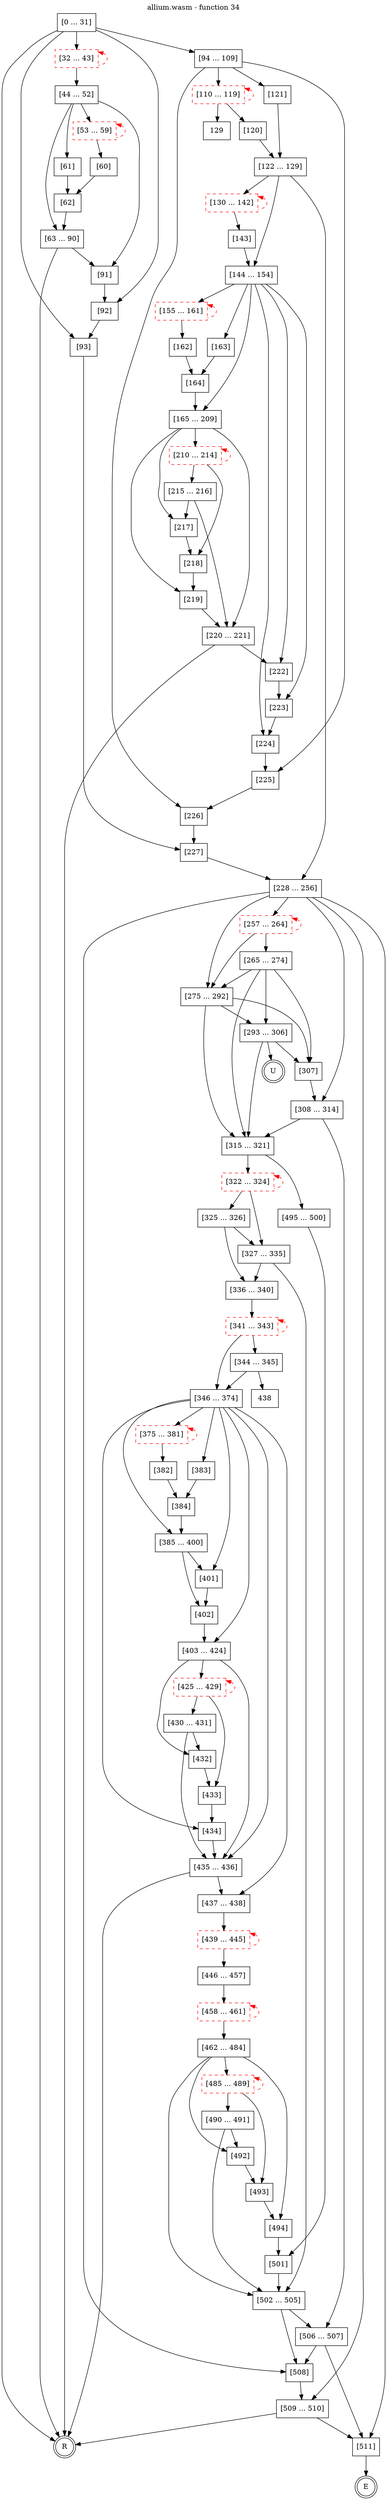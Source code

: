 digraph finite_state_machine {
    label = "allium.wasm - function 34"
    labelloc =  t
    labelfontsize = 16
    labelfontcolor = black
    labelfontname = "Helvetica"
    node [shape = doublecircle]; E U R ;
    node [shape = box];
    node [shape=box, color=black, style=solid] 0[label="[0 ... 31]"]
    node [shape=box, color=red, style=dashed] 32[label="[32 ... 43]"]
    node [shape=box, color=black, style=solid] 44[label="[44 ... 52]"]
    node [shape=box, color=red, style=dashed] 53[label="[53 ... 59]"]
    node [shape=box, color=black, style=solid] 60[label="[60]"]
    node [shape=box, color=black, style=solid] 61[label="[61]"]
    node [shape=box, color=black, style=solid] 62[label="[62]"]
    node [shape=box, color=black, style=solid] 63[label="[63 ... 90]"]
    node [shape=box, color=black, style=solid] 91[label="[91]"]
    node [shape=box, color=black, style=solid] 92[label="[92]"]
    node [shape=box, color=black, style=solid] 93[label="[93]"]
    node [shape=box, color=black, style=solid] 94[label="[94 ... 109]"]
    node [shape=box, color=red, style=dashed] 110[label="[110 ... 119]"]
    node [shape=box, color=black, style=solid] 120[label="[120]"]
    node [shape=box, color=black, style=solid] 121[label="[121]"]
    node [shape=box, color=black, style=solid] 122[label="[122 ... 129]"]
    node [shape=box, color=red, style=dashed] 130[label="[130 ... 142]"]
    node [shape=box, color=black, style=solid] 143[label="[143]"]
    node [shape=box, color=black, style=solid] 144[label="[144 ... 154]"]
    node [shape=box, color=red, style=dashed] 155[label="[155 ... 161]"]
    node [shape=box, color=black, style=solid] 162[label="[162]"]
    node [shape=box, color=black, style=solid] 163[label="[163]"]
    node [shape=box, color=black, style=solid] 164[label="[164]"]
    node [shape=box, color=black, style=solid] 165[label="[165 ... 209]"]
    node [shape=box, color=red, style=dashed] 210[label="[210 ... 214]"]
    node [shape=box, color=black, style=solid] 215[label="[215 ... 216]"]
    node [shape=box, color=black, style=solid] 217[label="[217]"]
    node [shape=box, color=black, style=solid] 218[label="[218]"]
    node [shape=box, color=black, style=solid] 219[label="[219]"]
    node [shape=box, color=black, style=solid] 220[label="[220 ... 221]"]
    node [shape=box, color=black, style=solid] 222[label="[222]"]
    node [shape=box, color=black, style=solid] 223[label="[223]"]
    node [shape=box, color=black, style=solid] 224[label="[224]"]
    node [shape=box, color=black, style=solid] 225[label="[225]"]
    node [shape=box, color=black, style=solid] 226[label="[226]"]
    node [shape=box, color=black, style=solid] 227[label="[227]"]
    node [shape=box, color=black, style=solid] 228[label="[228 ... 256]"]
    node [shape=box, color=red, style=dashed] 257[label="[257 ... 264]"]
    node [shape=box, color=black, style=solid] 265[label="[265 ... 274]"]
    node [shape=box, color=black, style=solid] 275[label="[275 ... 292]"]
    node [shape=box, color=black, style=solid] 293[label="[293 ... 306]"]
    node [shape=box, color=black, style=solid] 307[label="[307]"]
    node [shape=box, color=black, style=solid] 308[label="[308 ... 314]"]
    node [shape=box, color=black, style=solid] 315[label="[315 ... 321]"]
    node [shape=box, color=red, style=dashed] 322[label="[322 ... 324]"]
    node [shape=box, color=black, style=solid] 325[label="[325 ... 326]"]
    node [shape=box, color=black, style=solid] 327[label="[327 ... 335]"]
    node [shape=box, color=black, style=solid] 336[label="[336 ... 340]"]
    node [shape=box, color=red, style=dashed] 341[label="[341 ... 343]"]
    node [shape=box, color=black, style=solid] 344[label="[344 ... 345]"]
    node [shape=box, color=black, style=solid] 346[label="[346 ... 374]"]
    node [shape=box, color=red, style=dashed] 375[label="[375 ... 381]"]
    node [shape=box, color=black, style=solid] 382[label="[382]"]
    node [shape=box, color=black, style=solid] 383[label="[383]"]
    node [shape=box, color=black, style=solid] 384[label="[384]"]
    node [shape=box, color=black, style=solid] 385[label="[385 ... 400]"]
    node [shape=box, color=black, style=solid] 401[label="[401]"]
    node [shape=box, color=black, style=solid] 402[label="[402]"]
    node [shape=box, color=black, style=solid] 403[label="[403 ... 424]"]
    node [shape=box, color=red, style=dashed] 425[label="[425 ... 429]"]
    node [shape=box, color=black, style=solid] 430[label="[430 ... 431]"]
    node [shape=box, color=black, style=solid] 432[label="[432]"]
    node [shape=box, color=black, style=solid] 433[label="[433]"]
    node [shape=box, color=black, style=solid] 434[label="[434]"]
    node [shape=box, color=black, style=solid] 435[label="[435 ... 436]"]
    node [shape=box, color=black, style=solid] 437[label="[437 ... 438]"]
    node [shape=box, color=red, style=dashed] 439[label="[439 ... 445]"]
    node [shape=box, color=black, style=solid] 446[label="[446 ... 457]"]
    node [shape=box, color=red, style=dashed] 458[label="[458 ... 461]"]
    node [shape=box, color=black, style=solid] 462[label="[462 ... 484]"]
    node [shape=box, color=red, style=dashed] 485[label="[485 ... 489]"]
    node [shape=box, color=black, style=solid] 490[label="[490 ... 491]"]
    node [shape=box, color=black, style=solid] 492[label="[492]"]
    node [shape=box, color=black, style=solid] 493[label="[493]"]
    node [shape=box, color=black, style=solid] 494[label="[494]"]
    node [shape=box, color=black, style=solid] 495[label="[495 ... 500]"]
    node [shape=box, color=black, style=solid] 501[label="[501]"]
    node [shape=box, color=black, style=solid] 502[label="[502 ... 505]"]
    node [shape=box, color=black, style=solid] 506[label="[506 ... 507]"]
    node [shape=box, color=black, style=solid] 508[label="[508]"]
    node [shape=box, color=black, style=solid] 509[label="[509 ... 510]"]
    node [shape=box, color=black, style=solid] 511[label="[511]"]
    node [shape=box, color=black, style=solid] R[label="R"]
    node [shape=box, color=black, style=solid] U[label="U"]
    0 -> 32;
    0 -> 92;
    0 -> 93;
    0 -> 94;
    0 -> R;
    32 -> 44;
    32 -> 32[style="dashed" color="red" dir=back];
    44 -> 53;
    44 -> 61;
    44 -> 63;
    44 -> 91;
    53 -> 60;
    53 -> 53[style="dashed" color="red" dir=back];
    60 -> 62;
    61 -> 62;
    62 -> 63;
    63 -> 91;
    63 -> R;
    91 -> 92;
    92 -> 93;
    93 -> 227;
    94 -> 110;
    94 -> 121;
    94 -> 225;
    94 -> 226;
    110 -> 120;
    110 -> 129;
    110 -> 110[style="dashed" color="red" dir=back];
    120 -> 122;
    121 -> 122;
    122 -> 130;
    122 -> 144;
    122 -> 228;
    130 -> 143;
    130 -> 130[style="dashed" color="red" dir=back];
    143 -> 144;
    144 -> 155;
    144 -> 163;
    144 -> 165;
    144 -> 222;
    144 -> 223;
    144 -> 224;
    155 -> 162;
    155 -> 155[style="dashed" color="red" dir=back];
    162 -> 164;
    163 -> 164;
    164 -> 165;
    165 -> 210;
    165 -> 217;
    165 -> 219;
    165 -> 220;
    210 -> 215;
    210 -> 218;
    210 -> 210[style="dashed" color="red" dir=back];
    215 -> 217;
    215 -> 220;
    217 -> 218;
    218 -> 219;
    219 -> 220;
    220 -> 222;
    220 -> R;
    222 -> 223;
    223 -> 224;
    224 -> 225;
    225 -> 226;
    226 -> 227;
    227 -> 228;
    228 -> 257;
    228 -> 275;
    228 -> 308;
    228 -> 508;
    228 -> 509;
    228 -> 511;
    257 -> 265;
    257 -> 275;
    257 -> 257[style="dashed" color="red" dir=back];
    265 -> 275;
    265 -> 293;
    265 -> 307;
    265 -> 315;
    275 -> 293;
    275 -> 307;
    275 -> 315;
    293 -> 307;
    293 -> 315;
    293 -> U;
    307 -> 308;
    308 -> 315;
    308 -> 506;
    315 -> 322;
    315 -> 495;
    322 -> 325;
    322 -> 327;
    322 -> 322[style="dashed" color="red" dir=back];
    325 -> 327;
    325 -> 336;
    327 -> 336;
    327 -> 502;
    336 -> 341;
    341 -> 344;
    341 -> 346;
    341 -> 341[style="dashed" color="red" dir=back];
    344 -> 346;
    344 -> 438;
    346 -> 375;
    346 -> 383;
    346 -> 385;
    346 -> 401;
    346 -> 403;
    346 -> 434;
    346 -> 435;
    346 -> 437;
    375 -> 382;
    375 -> 375[style="dashed" color="red" dir=back];
    382 -> 384;
    383 -> 384;
    384 -> 385;
    385 -> 401;
    385 -> 402;
    401 -> 402;
    402 -> 403;
    403 -> 425;
    403 -> 432;
    403 -> 435;
    425 -> 430;
    425 -> 433;
    425 -> 425[style="dashed" color="red" dir=back];
    430 -> 432;
    430 -> 435;
    432 -> 433;
    433 -> 434;
    434 -> 435;
    435 -> 437;
    435 -> R;
    437 -> 439;
    439 -> 446;
    439 -> 439[style="dashed" color="red" dir=back];
    446 -> 458;
    458 -> 462;
    458 -> 458[style="dashed" color="red" dir=back];
    462 -> 485;
    462 -> 492;
    462 -> 494;
    462 -> 502;
    485 -> 490;
    485 -> 493;
    485 -> 485[style="dashed" color="red" dir=back];
    490 -> 492;
    490 -> 502;
    492 -> 493;
    493 -> 494;
    494 -> 501;
    495 -> 501;
    501 -> 502;
    502 -> 506;
    502 -> 508;
    506 -> 508;
    506 -> 511;
    508 -> 509;
    509 -> 511;
    509 -> R;
    511 -> E;
}
